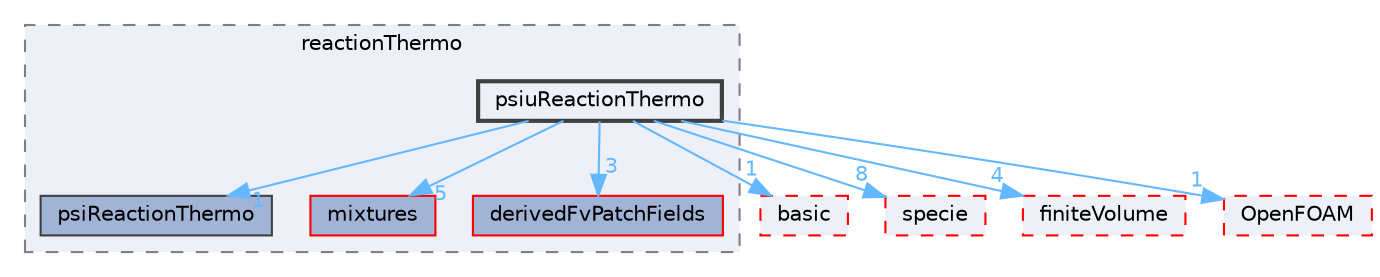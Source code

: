 digraph "src/thermophysicalModels/reactionThermo/psiuReactionThermo"
{
 // LATEX_PDF_SIZE
  bgcolor="transparent";
  edge [fontname=Helvetica,fontsize=10,labelfontname=Helvetica,labelfontsize=10];
  node [fontname=Helvetica,fontsize=10,shape=box,height=0.2,width=0.4];
  compound=true
  subgraph clusterdir_87c7a4a86ffb283740ec390ea55551cb {
    graph [ bgcolor="#edf0f7", pencolor="grey50", label="reactionThermo", fontname=Helvetica,fontsize=10 style="filled,dashed", URL="dir_87c7a4a86ffb283740ec390ea55551cb.html",tooltip=""]
  dir_06f148173e18b30571767a4646427f53 [label="psiReactionThermo", fillcolor="#a2b4d6", color="grey25", style="filled", URL="dir_06f148173e18b30571767a4646427f53.html",tooltip=""];
  dir_4c3899116fa10d6c6748b991d6c665d1 [label="mixtures", fillcolor="#a2b4d6", color="red", style="filled", URL="dir_4c3899116fa10d6c6748b991d6c665d1.html",tooltip=""];
  dir_b4a598cc3c8559f97d66ffab99cf62b6 [label="derivedFvPatchFields", fillcolor="#a2b4d6", color="red", style="filled", URL="dir_b4a598cc3c8559f97d66ffab99cf62b6.html",tooltip=""];
  dir_6ec41dc007f4135099c235859d62b1cb [label="psiuReactionThermo", fillcolor="#edf0f7", color="grey25", style="filled,bold", URL="dir_6ec41dc007f4135099c235859d62b1cb.html",tooltip=""];
  }
  dir_38cb9973e0eaf6834e10b18bff965c4b [label="basic", fillcolor="#edf0f7", color="red", style="filled,dashed", URL="dir_38cb9973e0eaf6834e10b18bff965c4b.html",tooltip=""];
  dir_5c4bf53b114f4c9237cd4ef0431fc9bd [label="specie", fillcolor="#edf0f7", color="red", style="filled,dashed", URL="dir_5c4bf53b114f4c9237cd4ef0431fc9bd.html",tooltip=""];
  dir_9bd15774b555cf7259a6fa18f99fe99b [label="finiteVolume", fillcolor="#edf0f7", color="red", style="filled,dashed", URL="dir_9bd15774b555cf7259a6fa18f99fe99b.html",tooltip=""];
  dir_c5473ff19b20e6ec4dfe5c310b3778a8 [label="OpenFOAM", fillcolor="#edf0f7", color="red", style="filled,dashed", URL="dir_c5473ff19b20e6ec4dfe5c310b3778a8.html",tooltip=""];
  dir_6ec41dc007f4135099c235859d62b1cb->dir_06f148173e18b30571767a4646427f53 [headlabel="1", labeldistance=1.5 headhref="dir_003113_003111.html" href="dir_003113_003111.html" color="steelblue1" fontcolor="steelblue1"];
  dir_6ec41dc007f4135099c235859d62b1cb->dir_38cb9973e0eaf6834e10b18bff965c4b [headlabel="1", labeldistance=1.5 headhref="dir_003113_000219.html" href="dir_003113_000219.html" color="steelblue1" fontcolor="steelblue1"];
  dir_6ec41dc007f4135099c235859d62b1cb->dir_4c3899116fa10d6c6748b991d6c665d1 [headlabel="5", labeldistance=1.5 headhref="dir_003113_002418.html" href="dir_003113_002418.html" color="steelblue1" fontcolor="steelblue1"];
  dir_6ec41dc007f4135099c235859d62b1cb->dir_5c4bf53b114f4c9237cd4ef0431fc9bd [headlabel="8", labeldistance=1.5 headhref="dir_003113_003683.html" href="dir_003113_003683.html" color="steelblue1" fontcolor="steelblue1"];
  dir_6ec41dc007f4135099c235859d62b1cb->dir_9bd15774b555cf7259a6fa18f99fe99b [headlabel="4", labeldistance=1.5 headhref="dir_003113_001387.html" href="dir_003113_001387.html" color="steelblue1" fontcolor="steelblue1"];
  dir_6ec41dc007f4135099c235859d62b1cb->dir_b4a598cc3c8559f97d66ffab99cf62b6 [headlabel="3", labeldistance=1.5 headhref="dir_003113_000891.html" href="dir_003113_000891.html" color="steelblue1" fontcolor="steelblue1"];
  dir_6ec41dc007f4135099c235859d62b1cb->dir_c5473ff19b20e6ec4dfe5c310b3778a8 [headlabel="1", labeldistance=1.5 headhref="dir_003113_002695.html" href="dir_003113_002695.html" color="steelblue1" fontcolor="steelblue1"];
}
